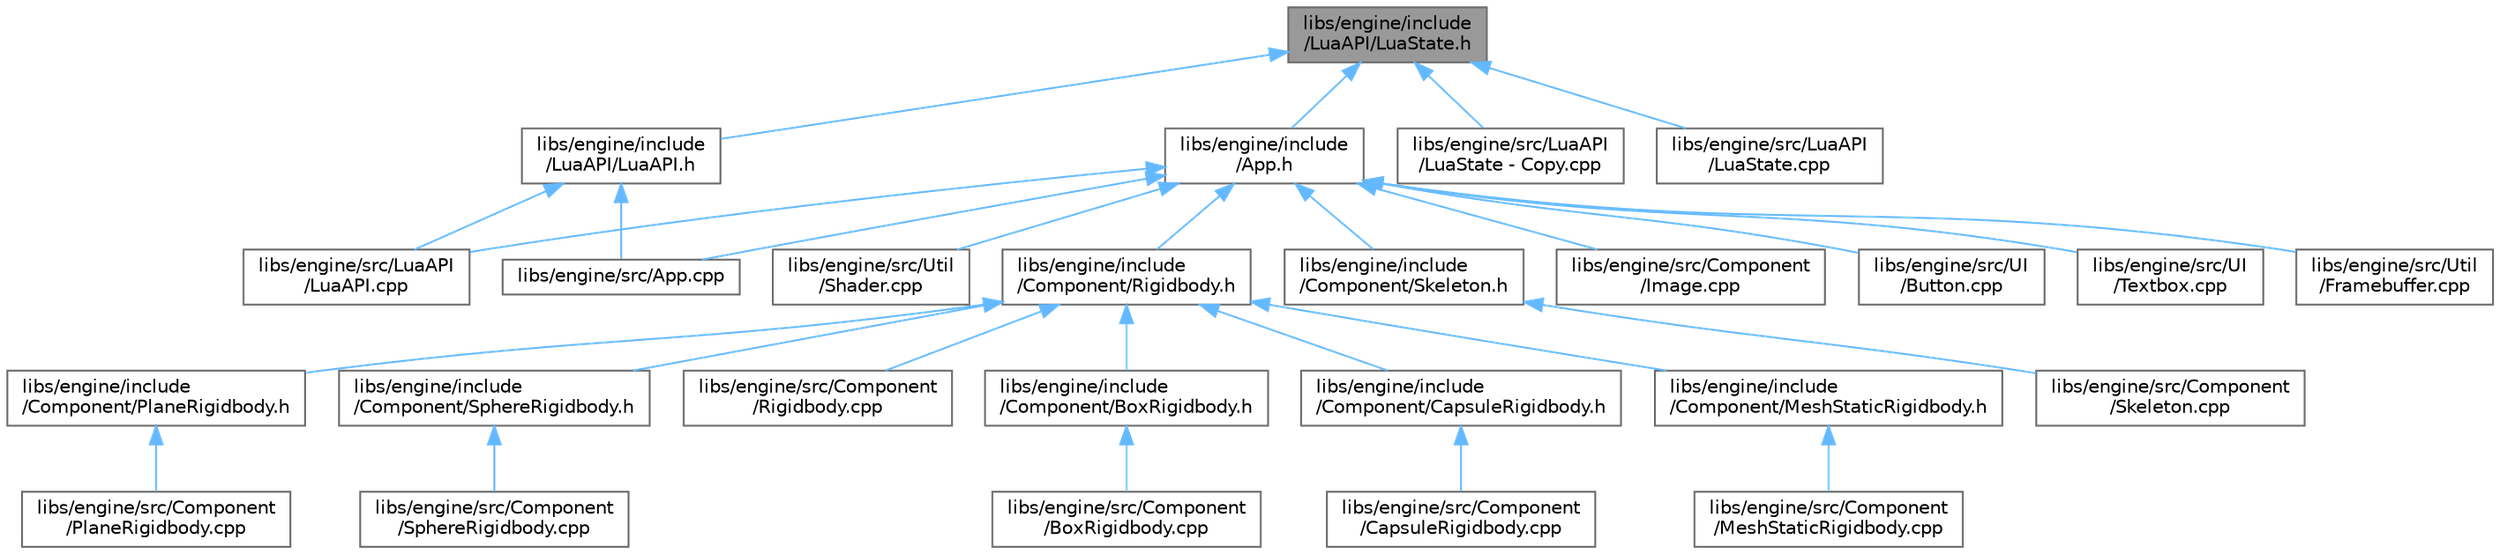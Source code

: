 digraph "libs/engine/include/LuaAPI/LuaState.h"
{
 // LATEX_PDF_SIZE
  bgcolor="transparent";
  edge [fontname=Helvetica,fontsize=10,labelfontname=Helvetica,labelfontsize=10];
  node [fontname=Helvetica,fontsize=10,shape=box,height=0.2,width=0.4];
  Node1 [label="libs/engine/include\l/LuaAPI/LuaState.h",height=0.2,width=0.4,color="gray40", fillcolor="grey60", style="filled", fontcolor="black",tooltip=" "];
  Node1 -> Node2 [dir="back",color="steelblue1",style="solid"];
  Node2 [label="libs/engine/include\l/App.h",height=0.2,width=0.4,color="grey40", fillcolor="white", style="filled",URL="$_app_8h.html",tooltip=" "];
  Node2 -> Node3 [dir="back",color="steelblue1",style="solid"];
  Node3 [label="libs/engine/include\l/Component/Rigidbody.h",height=0.2,width=0.4,color="grey40", fillcolor="white", style="filled",URL="$_rigidbody_8h.html",tooltip=" "];
  Node3 -> Node4 [dir="back",color="steelblue1",style="solid"];
  Node4 [label="libs/engine/include\l/Component/BoxRigidbody.h",height=0.2,width=0.4,color="grey40", fillcolor="white", style="filled",URL="$_box_rigidbody_8h.html",tooltip=" "];
  Node4 -> Node5 [dir="back",color="steelblue1",style="solid"];
  Node5 [label="libs/engine/src/Component\l/BoxRigidbody.cpp",height=0.2,width=0.4,color="grey40", fillcolor="white", style="filled",URL="$_box_rigidbody_8cpp.html",tooltip=" "];
  Node3 -> Node6 [dir="back",color="steelblue1",style="solid"];
  Node6 [label="libs/engine/include\l/Component/CapsuleRigidbody.h",height=0.2,width=0.4,color="grey40", fillcolor="white", style="filled",URL="$_capsule_rigidbody_8h.html",tooltip=" "];
  Node6 -> Node7 [dir="back",color="steelblue1",style="solid"];
  Node7 [label="libs/engine/src/Component\l/CapsuleRigidbody.cpp",height=0.2,width=0.4,color="grey40", fillcolor="white", style="filled",URL="$_capsule_rigidbody_8cpp.html",tooltip=" "];
  Node3 -> Node8 [dir="back",color="steelblue1",style="solid"];
  Node8 [label="libs/engine/include\l/Component/MeshStaticRigidbody.h",height=0.2,width=0.4,color="grey40", fillcolor="white", style="filled",URL="$_mesh_static_rigidbody_8h.html",tooltip=" "];
  Node8 -> Node9 [dir="back",color="steelblue1",style="solid"];
  Node9 [label="libs/engine/src/Component\l/MeshStaticRigidbody.cpp",height=0.2,width=0.4,color="grey40", fillcolor="white", style="filled",URL="$_mesh_static_rigidbody_8cpp.html",tooltip=" "];
  Node3 -> Node10 [dir="back",color="steelblue1",style="solid"];
  Node10 [label="libs/engine/include\l/Component/PlaneRigidbody.h",height=0.2,width=0.4,color="grey40", fillcolor="white", style="filled",URL="$_plane_rigidbody_8h.html",tooltip=" "];
  Node10 -> Node11 [dir="back",color="steelblue1",style="solid"];
  Node11 [label="libs/engine/src/Component\l/PlaneRigidbody.cpp",height=0.2,width=0.4,color="grey40", fillcolor="white", style="filled",URL="$_plane_rigidbody_8cpp.html",tooltip=" "];
  Node3 -> Node12 [dir="back",color="steelblue1",style="solid"];
  Node12 [label="libs/engine/include\l/Component/SphereRigidbody.h",height=0.2,width=0.4,color="grey40", fillcolor="white", style="filled",URL="$_sphere_rigidbody_8h.html",tooltip=" "];
  Node12 -> Node13 [dir="back",color="steelblue1",style="solid"];
  Node13 [label="libs/engine/src/Component\l/SphereRigidbody.cpp",height=0.2,width=0.4,color="grey40", fillcolor="white", style="filled",URL="$_sphere_rigidbody_8cpp.html",tooltip=" "];
  Node3 -> Node14 [dir="back",color="steelblue1",style="solid"];
  Node14 [label="libs/engine/src/Component\l/Rigidbody.cpp",height=0.2,width=0.4,color="grey40", fillcolor="white", style="filled",URL="$_rigidbody_8cpp.html",tooltip=" "];
  Node2 -> Node15 [dir="back",color="steelblue1",style="solid"];
  Node15 [label="libs/engine/include\l/Component/Skeleton.h",height=0.2,width=0.4,color="grey40", fillcolor="white", style="filled",URL="$_skeleton_8h.html",tooltip=" "];
  Node15 -> Node16 [dir="back",color="steelblue1",style="solid"];
  Node16 [label="libs/engine/src/Component\l/Skeleton.cpp",height=0.2,width=0.4,color="grey40", fillcolor="white", style="filled",URL="$_skeleton_8cpp.html",tooltip=" "];
  Node2 -> Node17 [dir="back",color="steelblue1",style="solid"];
  Node17 [label="libs/engine/src/App.cpp",height=0.2,width=0.4,color="grey40", fillcolor="white", style="filled",URL="$_app_8cpp.html",tooltip=" "];
  Node2 -> Node18 [dir="back",color="steelblue1",style="solid"];
  Node18 [label="libs/engine/src/Component\l/Image.cpp",height=0.2,width=0.4,color="grey40", fillcolor="white", style="filled",URL="$_image_8cpp.html",tooltip=" "];
  Node2 -> Node19 [dir="back",color="steelblue1",style="solid"];
  Node19 [label="libs/engine/src/LuaAPI\l/LuaAPI.cpp",height=0.2,width=0.4,color="grey40", fillcolor="white", style="filled",URL="$_lua_a_p_i_8cpp.html",tooltip=" "];
  Node2 -> Node20 [dir="back",color="steelblue1",style="solid"];
  Node20 [label="libs/engine/src/UI\l/Button.cpp",height=0.2,width=0.4,color="grey40", fillcolor="white", style="filled",URL="$_button_8cpp.html",tooltip=" "];
  Node2 -> Node21 [dir="back",color="steelblue1",style="solid"];
  Node21 [label="libs/engine/src/UI\l/Textbox.cpp",height=0.2,width=0.4,color="grey40", fillcolor="white", style="filled",URL="$_textbox_8cpp.html",tooltip=" "];
  Node2 -> Node22 [dir="back",color="steelblue1",style="solid"];
  Node22 [label="libs/engine/src/Util\l/Framebuffer.cpp",height=0.2,width=0.4,color="grey40", fillcolor="white", style="filled",URL="$_framebuffer_8cpp.html",tooltip=" "];
  Node2 -> Node23 [dir="back",color="steelblue1",style="solid"];
  Node23 [label="libs/engine/src/Util\l/Shader.cpp",height=0.2,width=0.4,color="grey40", fillcolor="white", style="filled",URL="$_shader_8cpp.html",tooltip=" "];
  Node1 -> Node24 [dir="back",color="steelblue1",style="solid"];
  Node24 [label="libs/engine/include\l/LuaAPI/LuaAPI.h",height=0.2,width=0.4,color="grey40", fillcolor="white", style="filled",URL="$_lua_a_p_i_8h.html",tooltip=" "];
  Node24 -> Node17 [dir="back",color="steelblue1",style="solid"];
  Node24 -> Node19 [dir="back",color="steelblue1",style="solid"];
  Node1 -> Node25 [dir="back",color="steelblue1",style="solid"];
  Node25 [label="libs/engine/src/LuaAPI\l/LuaState - Copy.cpp",height=0.2,width=0.4,color="grey40", fillcolor="white", style="filled",URL="$_lua_state_01-_01_copy_8cpp.html",tooltip=" "];
  Node1 -> Node26 [dir="back",color="steelblue1",style="solid"];
  Node26 [label="libs/engine/src/LuaAPI\l/LuaState.cpp",height=0.2,width=0.4,color="grey40", fillcolor="white", style="filled",URL="$_lua_state_8cpp.html",tooltip=" "];
}
